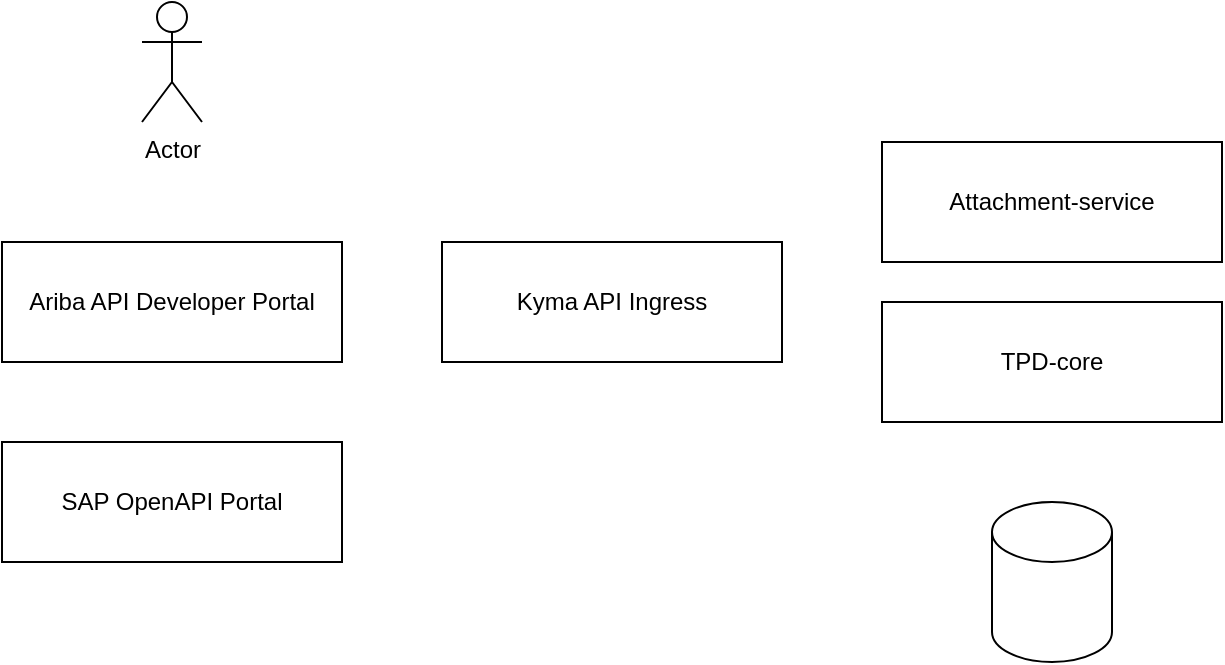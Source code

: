 <mxfile version="24.4.9" type="github">
  <diagram name="Page-1" id="vyL-CtyDRpOXDLv7MlMt">
    <mxGraphModel dx="687" dy="422" grid="1" gridSize="10" guides="1" tooltips="1" connect="1" arrows="1" fold="1" page="1" pageScale="1" pageWidth="827" pageHeight="1169" math="0" shadow="0">
      <root>
        <mxCell id="0" />
        <mxCell id="1" parent="0" />
        <mxCell id="-BITDbwhIyWiTn7qBVVS-1" value="Ariba API Developer Portal" style="rounded=0;whiteSpace=wrap;html=1;" vertex="1" parent="1">
          <mxGeometry x="80" y="150" width="170" height="60" as="geometry" />
        </mxCell>
        <mxCell id="-BITDbwhIyWiTn7qBVVS-2" value="Kyma API Ingress" style="rounded=0;whiteSpace=wrap;html=1;" vertex="1" parent="1">
          <mxGeometry x="300" y="150" width="170" height="60" as="geometry" />
        </mxCell>
        <mxCell id="-BITDbwhIyWiTn7qBVVS-3" value="TPD-core" style="rounded=0;whiteSpace=wrap;html=1;" vertex="1" parent="1">
          <mxGeometry x="520" y="180" width="170" height="60" as="geometry" />
        </mxCell>
        <mxCell id="-BITDbwhIyWiTn7qBVVS-4" value="" style="shape=cylinder3;whiteSpace=wrap;html=1;boundedLbl=1;backgroundOutline=1;size=15;" vertex="1" parent="1">
          <mxGeometry x="575" y="280" width="60" height="80" as="geometry" />
        </mxCell>
        <mxCell id="-BITDbwhIyWiTn7qBVVS-5" value="Actor" style="shape=umlActor;verticalLabelPosition=bottom;verticalAlign=top;html=1;outlineConnect=0;" vertex="1" parent="1">
          <mxGeometry x="150" y="30" width="30" height="60" as="geometry" />
        </mxCell>
        <mxCell id="-BITDbwhIyWiTn7qBVVS-6" value="SAP OpenAPI Portal" style="rounded=0;whiteSpace=wrap;html=1;" vertex="1" parent="1">
          <mxGeometry x="80" y="250" width="170" height="60" as="geometry" />
        </mxCell>
        <mxCell id="-BITDbwhIyWiTn7qBVVS-7" value="Attachment-service" style="rounded=0;whiteSpace=wrap;html=1;" vertex="1" parent="1">
          <mxGeometry x="520" y="100" width="170" height="60" as="geometry" />
        </mxCell>
      </root>
    </mxGraphModel>
  </diagram>
</mxfile>
